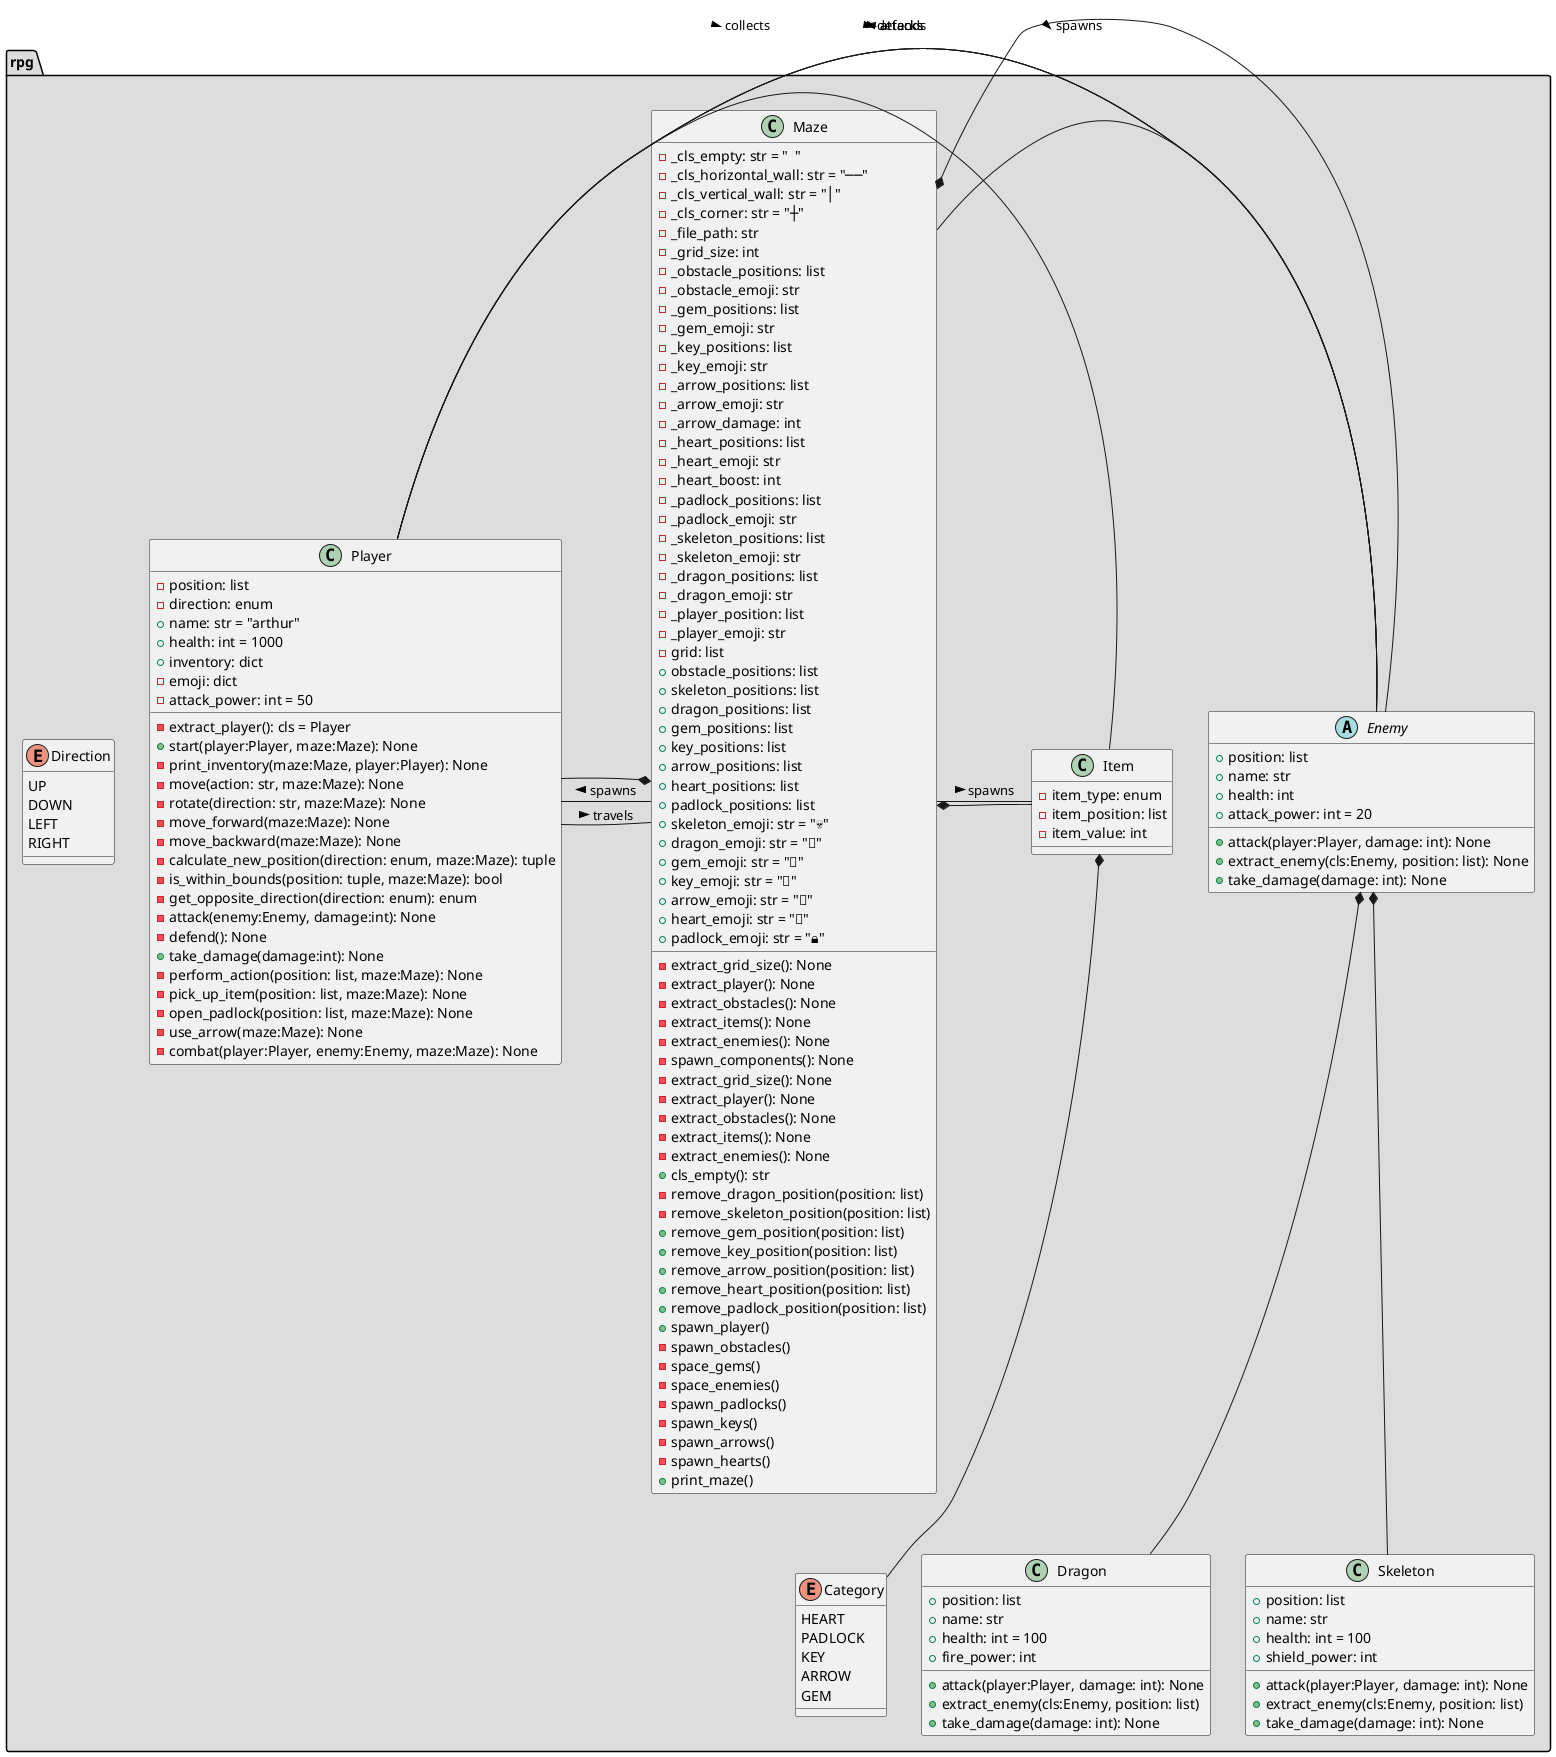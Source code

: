 @startuml
namespace rpg #DDDDDD {

class Player{
    -position: list
    -direction: enum
    +name: str = "arthur"
    +health: int = 1000
    +inventory: dict
    -emoji: dict
    -attack_power: int = 50
    -extract_player(): cls = Player
    +start(player:Player, maze:Maze): None
    -print_inventory(maze:Maze, player:Player): None
    -move(action: str, maze:Maze): None
    -rotate(direction: str, maze:Maze): None
    -move_forward(maze:Maze): None
    -move_backward(maze:Maze): None
    -calculate_new_position(direction: enum, maze:Maze): tuple
    -is_within_bounds(position: tuple, maze:Maze): bool
    -get_opposite_direction(direction: enum): enum
    -attack(enemy:Enemy, damage:int): None
    -defend(): None
    +take_damage(damage:int): None
    -perform_action(position: list, maze:Maze): None
    -pick_up_item(position: list, maze:Maze): None
    -open_padlock(position: list, maze:Maze): None
    -use_arrow(maze:Maze): None
    -combat(player:Player, enemy:Enemy, maze:Maze): None
}
enum Direction{
    UP
    DOWN
    LEFT
    RIGHT
}
abstract class Enemy{
    +position: list
    +name: str 
    +health: int 
    +attack_power: int = 20
    +attack(player:Player, damage: int): None
    +extract_enemy(cls:Enemy, position: list): None
    +take_damage(damage: int): None
}
class Dragon{
    +position: list
    +name: str 
    +health: int = 100
    +fire_power: int
    +attack(player:Player, damage: int): None
    +extract_enemy(cls:Enemy, position: list)
    +take_damage(damage: int): None
}
class Skeleton{
    +position: list
    +name: str 
    +health: int = 100
    +shield_power: int
    +attack(player:Player, damage: int): None
    +extract_enemy(cls:Enemy, position: list)
    +take_damage(damage: int): None
}
class Item{
    -item_type: enum
    -item_position: list
    -item_value: int     
}
enum Category{
    HEART
    PADLOCK
    KEY
    ARROW
    GEM
}

class Maze{
    -_cls_empty: str = "  "
    -_cls_horizontal_wall: str = "──"
    -_cls_vertical_wall: str = "│"
    -_cls_corner: str = "┼"
    -_file_path: str
    -_grid_size: int 
    -_obstacle_positions: list
    -_obstacle_emoji: str
    -_gem_positions: list
    -_gem_emoji: str
    -_key_positions: list
    -_key_emoji: str
    -_arrow_positions: list
    -_arrow_emoji: str
    -_arrow_damage: int
    -_heart_positions: list
    -_heart_emoji: str
    -_heart_boost: int 
    -_padlock_positions: list
    -_padlock_emoji: str  
    -_skeleton_positions: list
    -_skeleton_emoji: str 
    -_dragon_positions: list
    -_dragon_emoji: str 
    -_player_position: list
    -_player_emoji: str 
    -extract_grid_size(): None
    -extract_player(): None
    -extract_obstacles(): None
    -extract_items(): None
    -extract_enemies(): None
    -grid: list
    -spawn_components(): None
    -extract_grid_size(): None
    -extract_player(): None
    -extract_obstacles(): None
    -extract_items(): None
    -extract_enemies(): None
    +cls_empty(): str
    +obstacle_positions: list
    +skeleton_positions: list
    +dragon_positions: list
    +gem_positions: list
    +key_positions: list
    +arrow_positions: list
    +heart_positions: list
    +padlock_positions: list
    +skeleton_emoji: str = "💀"
    +dragon_emoji: str = "🐉"
    +gem_emoji: str = "💎"
    +key_emoji: str = "🔑"
    +arrow_emoji: str = "🏹"
    +heart_emoji: str = "💖" 
    +padlock_emoji: str = "🔒"
    -remove_dragon_position(position: list)
    -remove_skeleton_position(position: list)
    +remove_gem_position(position: list)
    +remove_key_position(position: list)
    +remove_arrow_position(position: list)
    +remove_heart_position(position: list)
    +remove_padlock_position(position: list)
    +spawn_player()
    -spawn_obstacles()
    -space_gems()
    -space_enemies()
    -spawn_padlocks()
    -spawn_keys()
    -spawn_arrows()
    -spawn_hearts()
    +print_maze()
}
Maze *-- Enemy
Maze *-- Item
Maze *-- Player
Enemy *-- Dragon
Enemy *-- Skeleton
Item *-- Category

Player - Item: collects >
Player - Enemy: attacks >
Player - Enemy: defends >
Enemy - Player: attacks >
Maze - Enemy: spawns >
Maze - Item: spawns >
Maze - Player: spawns >
Player - Maze: travels >
}
@enduml